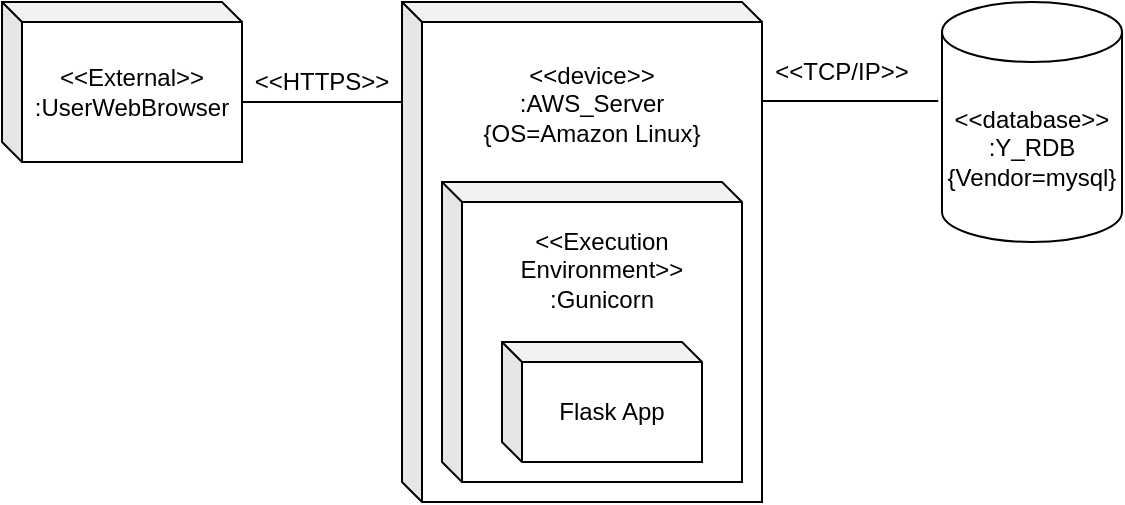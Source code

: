 <mxfile version="21.7.5" type="google">
  <diagram name="Page-1" id="929967ad-93f9-6ef4-fab6-5d389245f69c">
    <mxGraphModel grid="1" page="1" gridSize="10" guides="1" tooltips="1" connect="1" arrows="1" fold="1" pageScale="1.5" pageWidth="700" pageHeight="1000" background="none" math="0" shadow="0">
      <root>
        <mxCell id="0" style=";html=1;" />
        <mxCell id="1" style=";html=1;" parent="0" />
        <mxCell id="viflOaudkgxWpKeFV0BQ-1" value="&amp;lt;&amp;lt;External&amp;gt;&amp;gt;&lt;br&gt;:UserWebBrowser" style="shape=cube;whiteSpace=wrap;html=1;boundedLbl=1;backgroundOutline=1;darkOpacity=0.05;darkOpacity2=0.1;size=10;" vertex="1" parent="1">
          <mxGeometry x="190" y="230" width="120" height="80" as="geometry" />
        </mxCell>
        <mxCell id="viflOaudkgxWpKeFV0BQ-2" value="&amp;lt;&amp;lt;device&amp;gt;&amp;gt;&lt;br&gt;:AWS_Server&lt;br&gt;{OS=Amazon Linux}&lt;br&gt;&lt;br&gt;&lt;br&gt;&lt;br&gt;&lt;br&gt;&lt;br&gt;&lt;br&gt;&lt;br&gt;&lt;br&gt;&lt;br&gt;&lt;br&gt;&lt;br&gt;" style="shape=cube;whiteSpace=wrap;html=1;boundedLbl=1;backgroundOutline=1;darkOpacity=0.05;darkOpacity2=0.1;size=10;" vertex="1" parent="1">
          <mxGeometry x="390" y="230" width="180" height="250" as="geometry" />
        </mxCell>
        <mxCell id="viflOaudkgxWpKeFV0BQ-3" value="&amp;lt;&amp;lt;Execution Environment&amp;gt;&amp;gt;&lt;br&gt;:Gunicorn&lt;br&gt;&lt;br&gt;&lt;br&gt;&lt;br&gt;&lt;br&gt;&lt;br&gt;" style="shape=cube;whiteSpace=wrap;html=1;boundedLbl=1;backgroundOutline=1;darkOpacity=0.05;darkOpacity2=0.1;size=10;" vertex="1" parent="1">
          <mxGeometry x="410" y="320" width="150" height="150" as="geometry" />
        </mxCell>
        <mxCell id="viflOaudkgxWpKeFV0BQ-5" value="Flask App" style="shape=cube;whiteSpace=wrap;html=1;boundedLbl=1;backgroundOutline=1;darkOpacity=0.05;darkOpacity2=0.1;size=10;" vertex="1" parent="1">
          <mxGeometry x="440" y="400" width="100" height="60" as="geometry" />
        </mxCell>
        <mxCell id="viflOaudkgxWpKeFV0BQ-6" value="&amp;lt;&amp;lt;database&amp;gt;&amp;gt;&lt;br&gt;:Y_RDB&lt;br&gt;{Vendor=mysql}" style="shape=cylinder3;whiteSpace=wrap;html=1;boundedLbl=1;backgroundOutline=1;size=15;" vertex="1" parent="1">
          <mxGeometry x="660" y="230" width="90" height="120" as="geometry" />
        </mxCell>
        <mxCell id="viflOaudkgxWpKeFV0BQ-7" value="" style="endArrow=none;html=1;rounded=0;entryX=0;entryY=0.2;entryDx=0;entryDy=0;entryPerimeter=0;" edge="1" parent="1" target="viflOaudkgxWpKeFV0BQ-2">
          <mxGeometry width="50" height="50" relative="1" as="geometry">
            <mxPoint x="310" y="280" as="sourcePoint" />
            <mxPoint x="360" y="230" as="targetPoint" />
          </mxGeometry>
        </mxCell>
        <mxCell id="viflOaudkgxWpKeFV0BQ-8" value="&amp;lt;&amp;lt;HTTPS&amp;gt;&amp;gt;" style="text;html=1;strokeColor=none;fillColor=none;align=center;verticalAlign=middle;whiteSpace=wrap;rounded=0;" vertex="1" parent="1">
          <mxGeometry x="320" y="255" width="60" height="30" as="geometry" />
        </mxCell>
        <mxCell id="viflOaudkgxWpKeFV0BQ-9" value="&amp;lt;&amp;lt;TCP/IP&amp;gt;&amp;gt;" style="text;html=1;strokeColor=none;fillColor=none;align=center;verticalAlign=middle;whiteSpace=wrap;rounded=0;" vertex="1" parent="1">
          <mxGeometry x="580" y="250" width="60" height="30" as="geometry" />
        </mxCell>
        <mxCell id="viflOaudkgxWpKeFV0BQ-10" value="" style="endArrow=none;html=1;rounded=0;entryX=-0.021;entryY=0.413;entryDx=0;entryDy=0;entryPerimeter=0;exitX=1.001;exitY=0.198;exitDx=0;exitDy=0;exitPerimeter=0;" edge="1" parent="1" source="viflOaudkgxWpKeFV0BQ-2" target="viflOaudkgxWpKeFV0BQ-6">
          <mxGeometry width="50" height="50" relative="1" as="geometry">
            <mxPoint x="440" y="400" as="sourcePoint" />
            <mxPoint x="490" y="350" as="targetPoint" />
          </mxGeometry>
        </mxCell>
      </root>
    </mxGraphModel>
  </diagram>
</mxfile>
